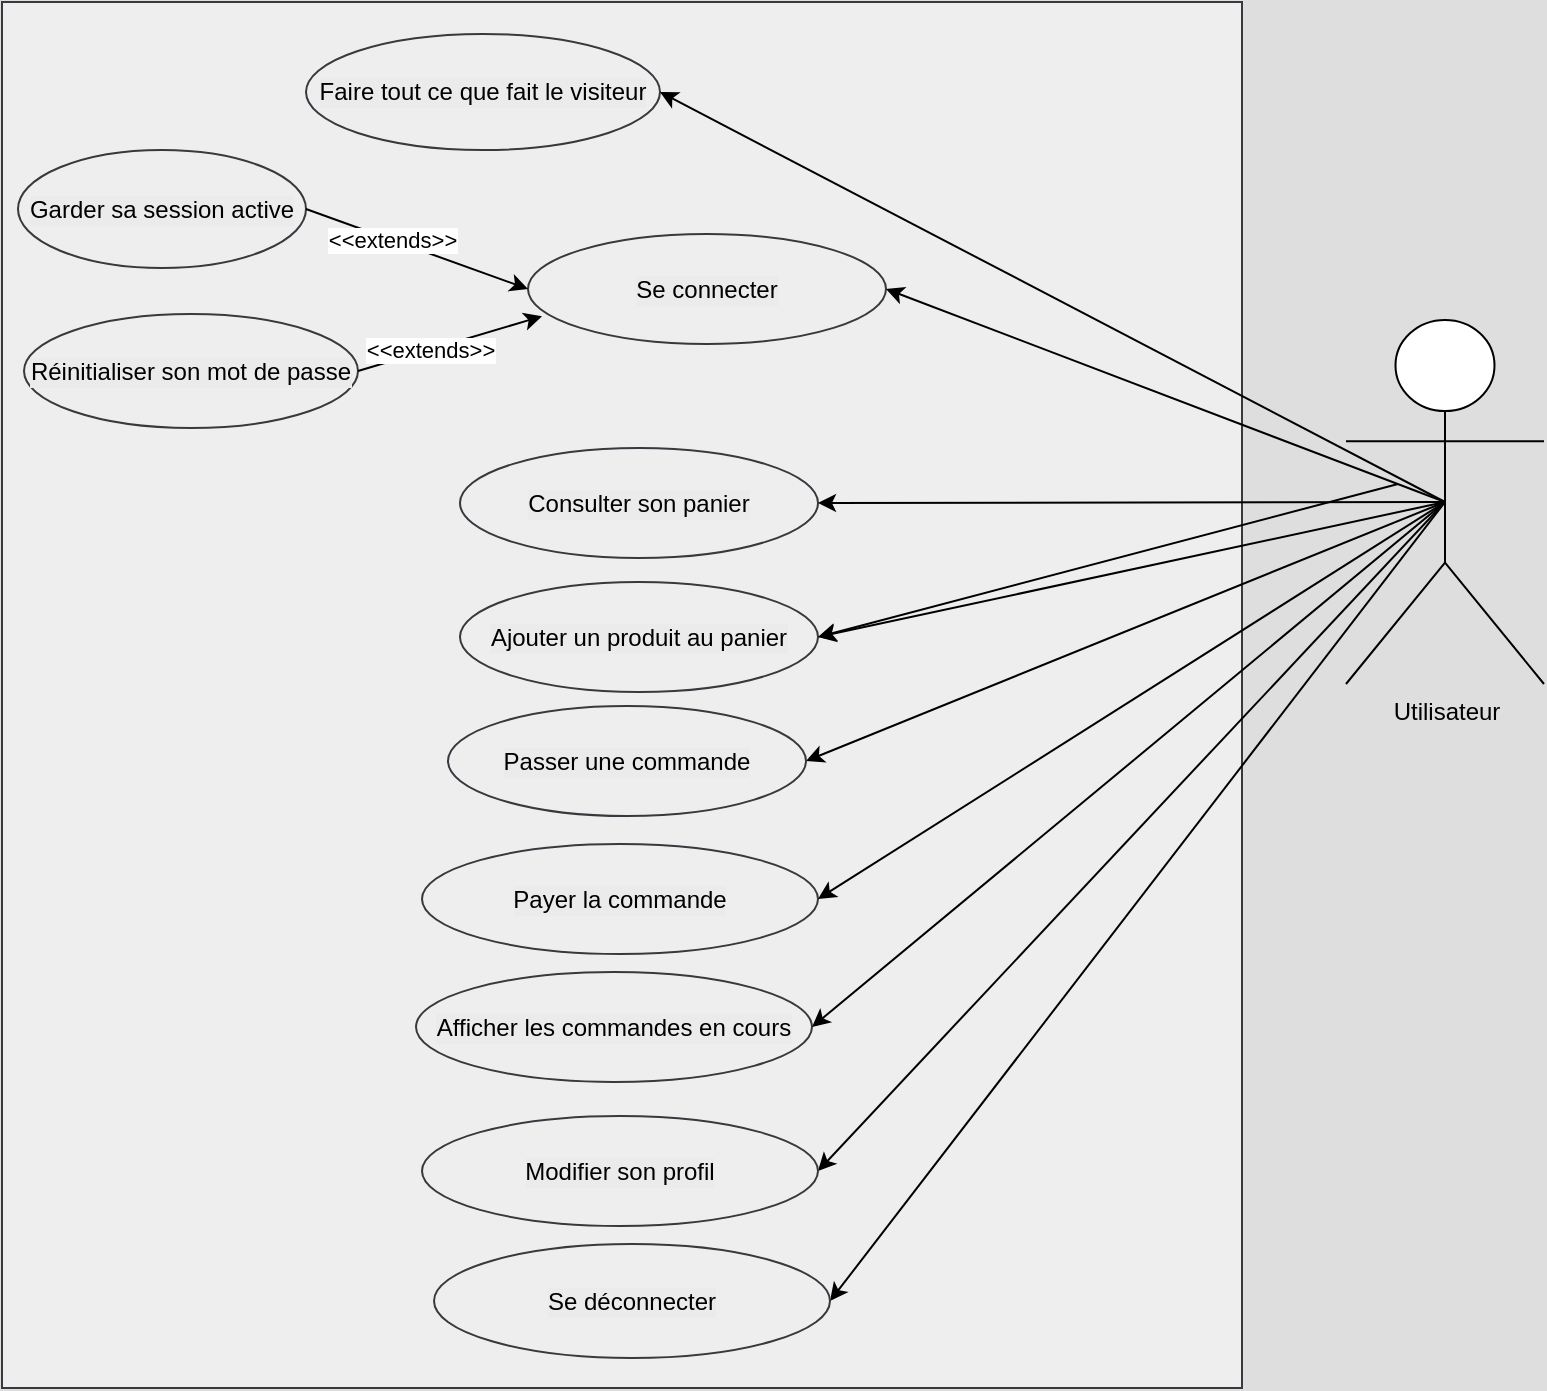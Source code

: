 <mxfile>
    <diagram id="8PGR3U10r7HoxpeFvIGb" name="Page-1">
        <mxGraphModel dx="192" dy="325" grid="0" gridSize="10" guides="1" tooltips="1" connect="1" arrows="1" fold="1" page="1" pageScale="1" pageWidth="850" pageHeight="1100" background="#DEDEDE" math="0" shadow="0">
            <root>
                <mxCell id="0"/>
                <mxCell id="1" parent="0"/>
                <mxCell id="2" value="&lt;font color=&quot;#000000&quot;&gt;Utilisateur&lt;/font&gt;" style="shape=umlActor;verticalLabelPosition=bottom;verticalAlign=top;html=1;outlineConnect=0;strokeColor=#000000;" parent="1" vertex="1">
                    <mxGeometry x="698" y="424" width="99" height="182" as="geometry"/>
                </mxCell>
                <mxCell id="3" value="" style="whiteSpace=wrap;html=1;fillColor=#eeeeee;strokeColor=#36393d;fontStyle=1" parent="1" vertex="1">
                    <mxGeometry x="26" y="265" width="620" height="693" as="geometry"/>
                </mxCell>
                <mxCell id="5" value="&lt;font color=&quot;#000000&quot;&gt;Faire tout ce que fait le visiteur&lt;/font&gt;" style="ellipse;whiteSpace=wrap;html=1;labelBackgroundColor=#EBEBEB;strokeColor=#36393d;fillColor=#eeeeee;" parent="1" vertex="1">
                    <mxGeometry x="178" y="281" width="177" height="58" as="geometry"/>
                </mxCell>
                <mxCell id="10" value="" style="endArrow=classic;html=1;strokeColor=#000000;fontColor=#000000;exitX=0.5;exitY=0.5;exitDx=0;exitDy=0;exitPerimeter=0;entryX=1;entryY=0.5;entryDx=0;entryDy=0;" parent="1" source="2" target="5" edge="1">
                    <mxGeometry width="50" height="50" relative="1" as="geometry">
                        <mxPoint x="198" y="494" as="sourcePoint"/>
                        <mxPoint x="248" y="444" as="targetPoint"/>
                    </mxGeometry>
                </mxCell>
                <mxCell id="18" value="&lt;font color=&quot;#000000&quot;&gt;Se connecter&lt;/font&gt;" style="ellipse;whiteSpace=wrap;html=1;labelBackgroundColor=#EBEBEB;strokeColor=#36393d;fillColor=#eeeeee;" parent="1" vertex="1">
                    <mxGeometry x="289" y="381" width="179" height="55" as="geometry"/>
                </mxCell>
                <mxCell id="20" value="" style="endArrow=classic;html=1;strokeColor=#000000;fontColor=#000000;entryX=1;entryY=0.5;entryDx=0;entryDy=0;exitX=0.5;exitY=0.5;exitDx=0;exitDy=0;exitPerimeter=0;" parent="1" source="2" target="18" edge="1">
                    <mxGeometry width="50" height="50" relative="1" as="geometry">
                        <mxPoint x="713" y="500" as="sourcePoint"/>
                        <mxPoint x="383.0" y="327" as="targetPoint"/>
                    </mxGeometry>
                </mxCell>
                <mxCell id="21" value="" style="endArrow=classic;html=1;strokeColor=#000000;fontColor=#000000;entryX=1;entryY=0.5;entryDx=0;entryDy=0;exitX=0.5;exitY=0.5;exitDx=0;exitDy=0;exitPerimeter=0;" parent="1" source="2" target="59" edge="1">
                    <mxGeometry width="50" height="50" relative="1" as="geometry">
                        <mxPoint x="714" y="496" as="sourcePoint"/>
                        <mxPoint x="377.0" y="679" as="targetPoint"/>
                    </mxGeometry>
                </mxCell>
                <mxCell id="22" value="" style="endArrow=classic;html=1;strokeColor=#000000;fontColor=#000000;entryX=1;entryY=0.5;entryDx=0;entryDy=0;exitX=0.5;exitY=0.5;exitDx=0;exitDy=0;exitPerimeter=0;" parent="1" source="2" target="62" edge="1">
                    <mxGeometry width="50" height="50" relative="1" as="geometry">
                        <mxPoint x="713" y="501" as="sourcePoint"/>
                        <mxPoint x="568.0" y="753" as="targetPoint"/>
                    </mxGeometry>
                </mxCell>
                <mxCell id="24" value="" style="endArrow=classic;html=1;strokeColor=#000000;fontColor=#000000;entryX=1;entryY=0.5;entryDx=0;entryDy=0;exitX=0.5;exitY=0.5;exitDx=0;exitDy=0;exitPerimeter=0;" parent="1" source="2" target="63" edge="1">
                    <mxGeometry width="50" height="50" relative="1" as="geometry">
                        <mxPoint x="712" y="501" as="sourcePoint"/>
                        <mxPoint x="574.0" y="909" as="targetPoint"/>
                    </mxGeometry>
                </mxCell>
                <mxCell id="44" value="&lt;font color=&quot;#000000&quot;&gt;Garder sa session active&lt;/font&gt;" style="ellipse;whiteSpace=wrap;html=1;fillColor=#eeeeee;strokeColor=#36393d;labelBackgroundColor=#EBEBEB;" parent="1" vertex="1">
                    <mxGeometry x="34" y="339" width="144" height="59" as="geometry"/>
                </mxCell>
                <mxCell id="47" value="&lt;font color=&quot;#000000&quot;&gt;Réinitialiser son mot de passe&lt;/font&gt;" style="ellipse;whiteSpace=wrap;html=1;fillColor=#eeeeee;strokeColor=#36393d;labelBackgroundColor=#EBEBEB;" parent="1" vertex="1">
                    <mxGeometry x="37" y="421" width="167" height="57" as="geometry"/>
                </mxCell>
                <mxCell id="53" value="" style="endArrow=classic;html=1;strokeColor=#000000;entryX=0;entryY=0.5;entryDx=0;entryDy=0;exitX=1;exitY=0.5;exitDx=0;exitDy=0;" parent="1" source="44" target="18" edge="1">
                    <mxGeometry width="50" height="50" relative="1" as="geometry">
                        <mxPoint x="172" y="420" as="sourcePoint"/>
                        <mxPoint x="222" y="478" as="targetPoint"/>
                    </mxGeometry>
                </mxCell>
                <mxCell id="54" value="&amp;lt;&amp;lt;extends&amp;gt;&amp;gt;" style="edgeLabel;html=1;align=center;verticalAlign=middle;resizable=0;points=[];" parent="53" vertex="1" connectable="0">
                    <mxGeometry x="-0.233" relative="1" as="geometry">
                        <mxPoint as="offset"/>
                    </mxGeometry>
                </mxCell>
                <mxCell id="55" value="" style="endArrow=classic;html=1;strokeColor=#000000;entryX=0.039;entryY=0.748;entryDx=0;entryDy=0;exitX=1;exitY=0.5;exitDx=0;exitDy=0;entryPerimeter=0;" parent="1" source="47" target="18" edge="1">
                    <mxGeometry width="50" height="50" relative="1" as="geometry">
                        <mxPoint x="195" y="430.5" as="sourcePoint"/>
                        <mxPoint x="314.0" y="497.5" as="targetPoint"/>
                    </mxGeometry>
                </mxCell>
                <mxCell id="56" value="&amp;lt;&amp;lt;extends&amp;gt;&amp;gt;" style="edgeLabel;html=1;align=center;verticalAlign=middle;resizable=0;points=[];" parent="55" vertex="1" connectable="0">
                    <mxGeometry x="-0.233" relative="1" as="geometry">
                        <mxPoint as="offset"/>
                    </mxGeometry>
                </mxCell>
                <mxCell id="57" value="&lt;font color=&quot;#000000&quot;&gt;Ajouter un produit au panier&lt;/font&gt;" style="ellipse;whiteSpace=wrap;html=1;labelBackgroundColor=#EBEBEB;strokeColor=#36393d;fillColor=#eeeeee;" parent="1" vertex="1">
                    <mxGeometry x="255" y="555" width="179" height="55" as="geometry"/>
                </mxCell>
                <mxCell id="58" value="&lt;font color=&quot;#000000&quot;&gt;Consulter son panier&lt;/font&gt;" style="ellipse;whiteSpace=wrap;html=1;labelBackgroundColor=#EBEBEB;strokeColor=#36393d;fillColor=#eeeeee;" parent="1" vertex="1">
                    <mxGeometry x="255" y="488" width="179" height="55" as="geometry"/>
                </mxCell>
                <mxCell id="59" value="&lt;font color=&quot;#000000&quot;&gt;Passer une commande&lt;/font&gt;" style="ellipse;whiteSpace=wrap;html=1;labelBackgroundColor=#EBEBEB;strokeColor=#36393d;fillColor=#eeeeee;" parent="1" vertex="1">
                    <mxGeometry x="249" y="617" width="179" height="55" as="geometry"/>
                </mxCell>
                <mxCell id="60" value="&lt;font color=&quot;#000000&quot;&gt;Afficher les commandes en cours&lt;/font&gt;" style="ellipse;whiteSpace=wrap;html=1;labelBackgroundColor=#EBEBEB;strokeColor=#36393d;fillColor=#eeeeee;" parent="1" vertex="1">
                    <mxGeometry x="233" y="750" width="198" height="55" as="geometry"/>
                </mxCell>
                <mxCell id="61" value="&lt;font color=&quot;#000000&quot;&gt;Payer la commande&lt;/font&gt;" style="ellipse;whiteSpace=wrap;html=1;labelBackgroundColor=#EBEBEB;strokeColor=#36393d;fillColor=#eeeeee;" parent="1" vertex="1">
                    <mxGeometry x="236" y="686" width="198" height="55" as="geometry"/>
                </mxCell>
                <mxCell id="62" value="&lt;font color=&quot;#000000&quot;&gt;Modifier son profil&lt;/font&gt;" style="ellipse;whiteSpace=wrap;html=1;labelBackgroundColor=#EBEBEB;strokeColor=#36393d;fillColor=#eeeeee;" parent="1" vertex="1">
                    <mxGeometry x="236" y="822" width="198" height="55" as="geometry"/>
                </mxCell>
                <mxCell id="63" value="&lt;font color=&quot;#000000&quot;&gt;Se déconnecter&lt;/font&gt;" style="ellipse;whiteSpace=wrap;html=1;labelBackgroundColor=#EBEBEB;strokeColor=#36393d;fillColor=#eeeeee;" parent="1" vertex="1">
                    <mxGeometry x="242" y="886" width="198" height="57" as="geometry"/>
                </mxCell>
                <mxCell id="64" value="" style="endArrow=classic;html=1;strokeColor=#000000;fontColor=#000000;entryX=1;entryY=0.5;entryDx=0;entryDy=0;exitX=0.5;exitY=0.5;exitDx=0;exitDy=0;exitPerimeter=0;" parent="1" source="2" target="61" edge="1">
                    <mxGeometry width="50" height="50" relative="1" as="geometry">
                        <mxPoint x="723" y="511" as="sourcePoint"/>
                        <mxPoint x="441.0" y="845.5" as="targetPoint"/>
                    </mxGeometry>
                </mxCell>
                <mxCell id="65" value="" style="endArrow=classic;html=1;strokeColor=#000000;fontColor=#000000;entryX=1;entryY=0.5;entryDx=0;entryDy=0;exitX=0.5;exitY=0.5;exitDx=0;exitDy=0;exitPerimeter=0;" parent="1" source="2" target="60" edge="1">
                    <mxGeometry width="50" height="50" relative="1" as="geometry">
                        <mxPoint x="733" y="521" as="sourcePoint"/>
                        <mxPoint x="438.0" y="778.5" as="targetPoint"/>
                    </mxGeometry>
                </mxCell>
                <mxCell id="66" value="" style="endArrow=classic;html=1;strokeColor=#000000;fontColor=#000000;entryX=1;entryY=0.5;entryDx=0;entryDy=0;exitX=0.5;exitY=0.5;exitDx=0;exitDy=0;exitPerimeter=0;" parent="1" source="2" target="57" edge="1">
                    <mxGeometry width="50" height="50" relative="1" as="geometry">
                        <mxPoint x="724.0" y="506" as="sourcePoint"/>
                        <mxPoint x="438.0" y="654.5" as="targetPoint"/>
                    </mxGeometry>
                </mxCell>
                <mxCell id="67" value="" style="endArrow=classic;html=1;strokeColor=#000000;fontColor=#000000;entryX=1;entryY=0.5;entryDx=0;entryDy=0;exitX=0.5;exitY=0.5;exitDx=0;exitDy=0;exitPerimeter=0;" parent="1" source="2" target="58" edge="1">
                    <mxGeometry width="50" height="50" relative="1" as="geometry">
                        <mxPoint x="734.0" y="516" as="sourcePoint"/>
                        <mxPoint x="444.0" y="592.5" as="targetPoint"/>
                    </mxGeometry>
                </mxCell>
                <mxCell id="68" value="" style="endArrow=classic;html=1;strokeColor=#000000;fontColor=#000000;entryX=1;entryY=0.5;entryDx=0;entryDy=0;" edge="1" parent="1">
                    <mxGeometry width="50" height="50" relative="1" as="geometry">
                        <mxPoint x="724.0" y="506" as="sourcePoint"/>
                        <mxPoint x="434.0" y="582.5" as="targetPoint"/>
                    </mxGeometry>
                </mxCell>
            </root>
        </mxGraphModel>
    </diagram>
</mxfile>